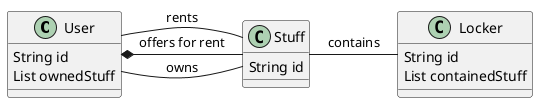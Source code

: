 @startuml
class User {
  String id
  List ownedStuff 
}

class Stuff {
  String id
}

class Locker {
  String id
  List containedStuff
}
User - Stuff : owns
User *- Stuff : offers for rent
User -- Stuff : rents

Stuff - Locker : contains

@enduml
